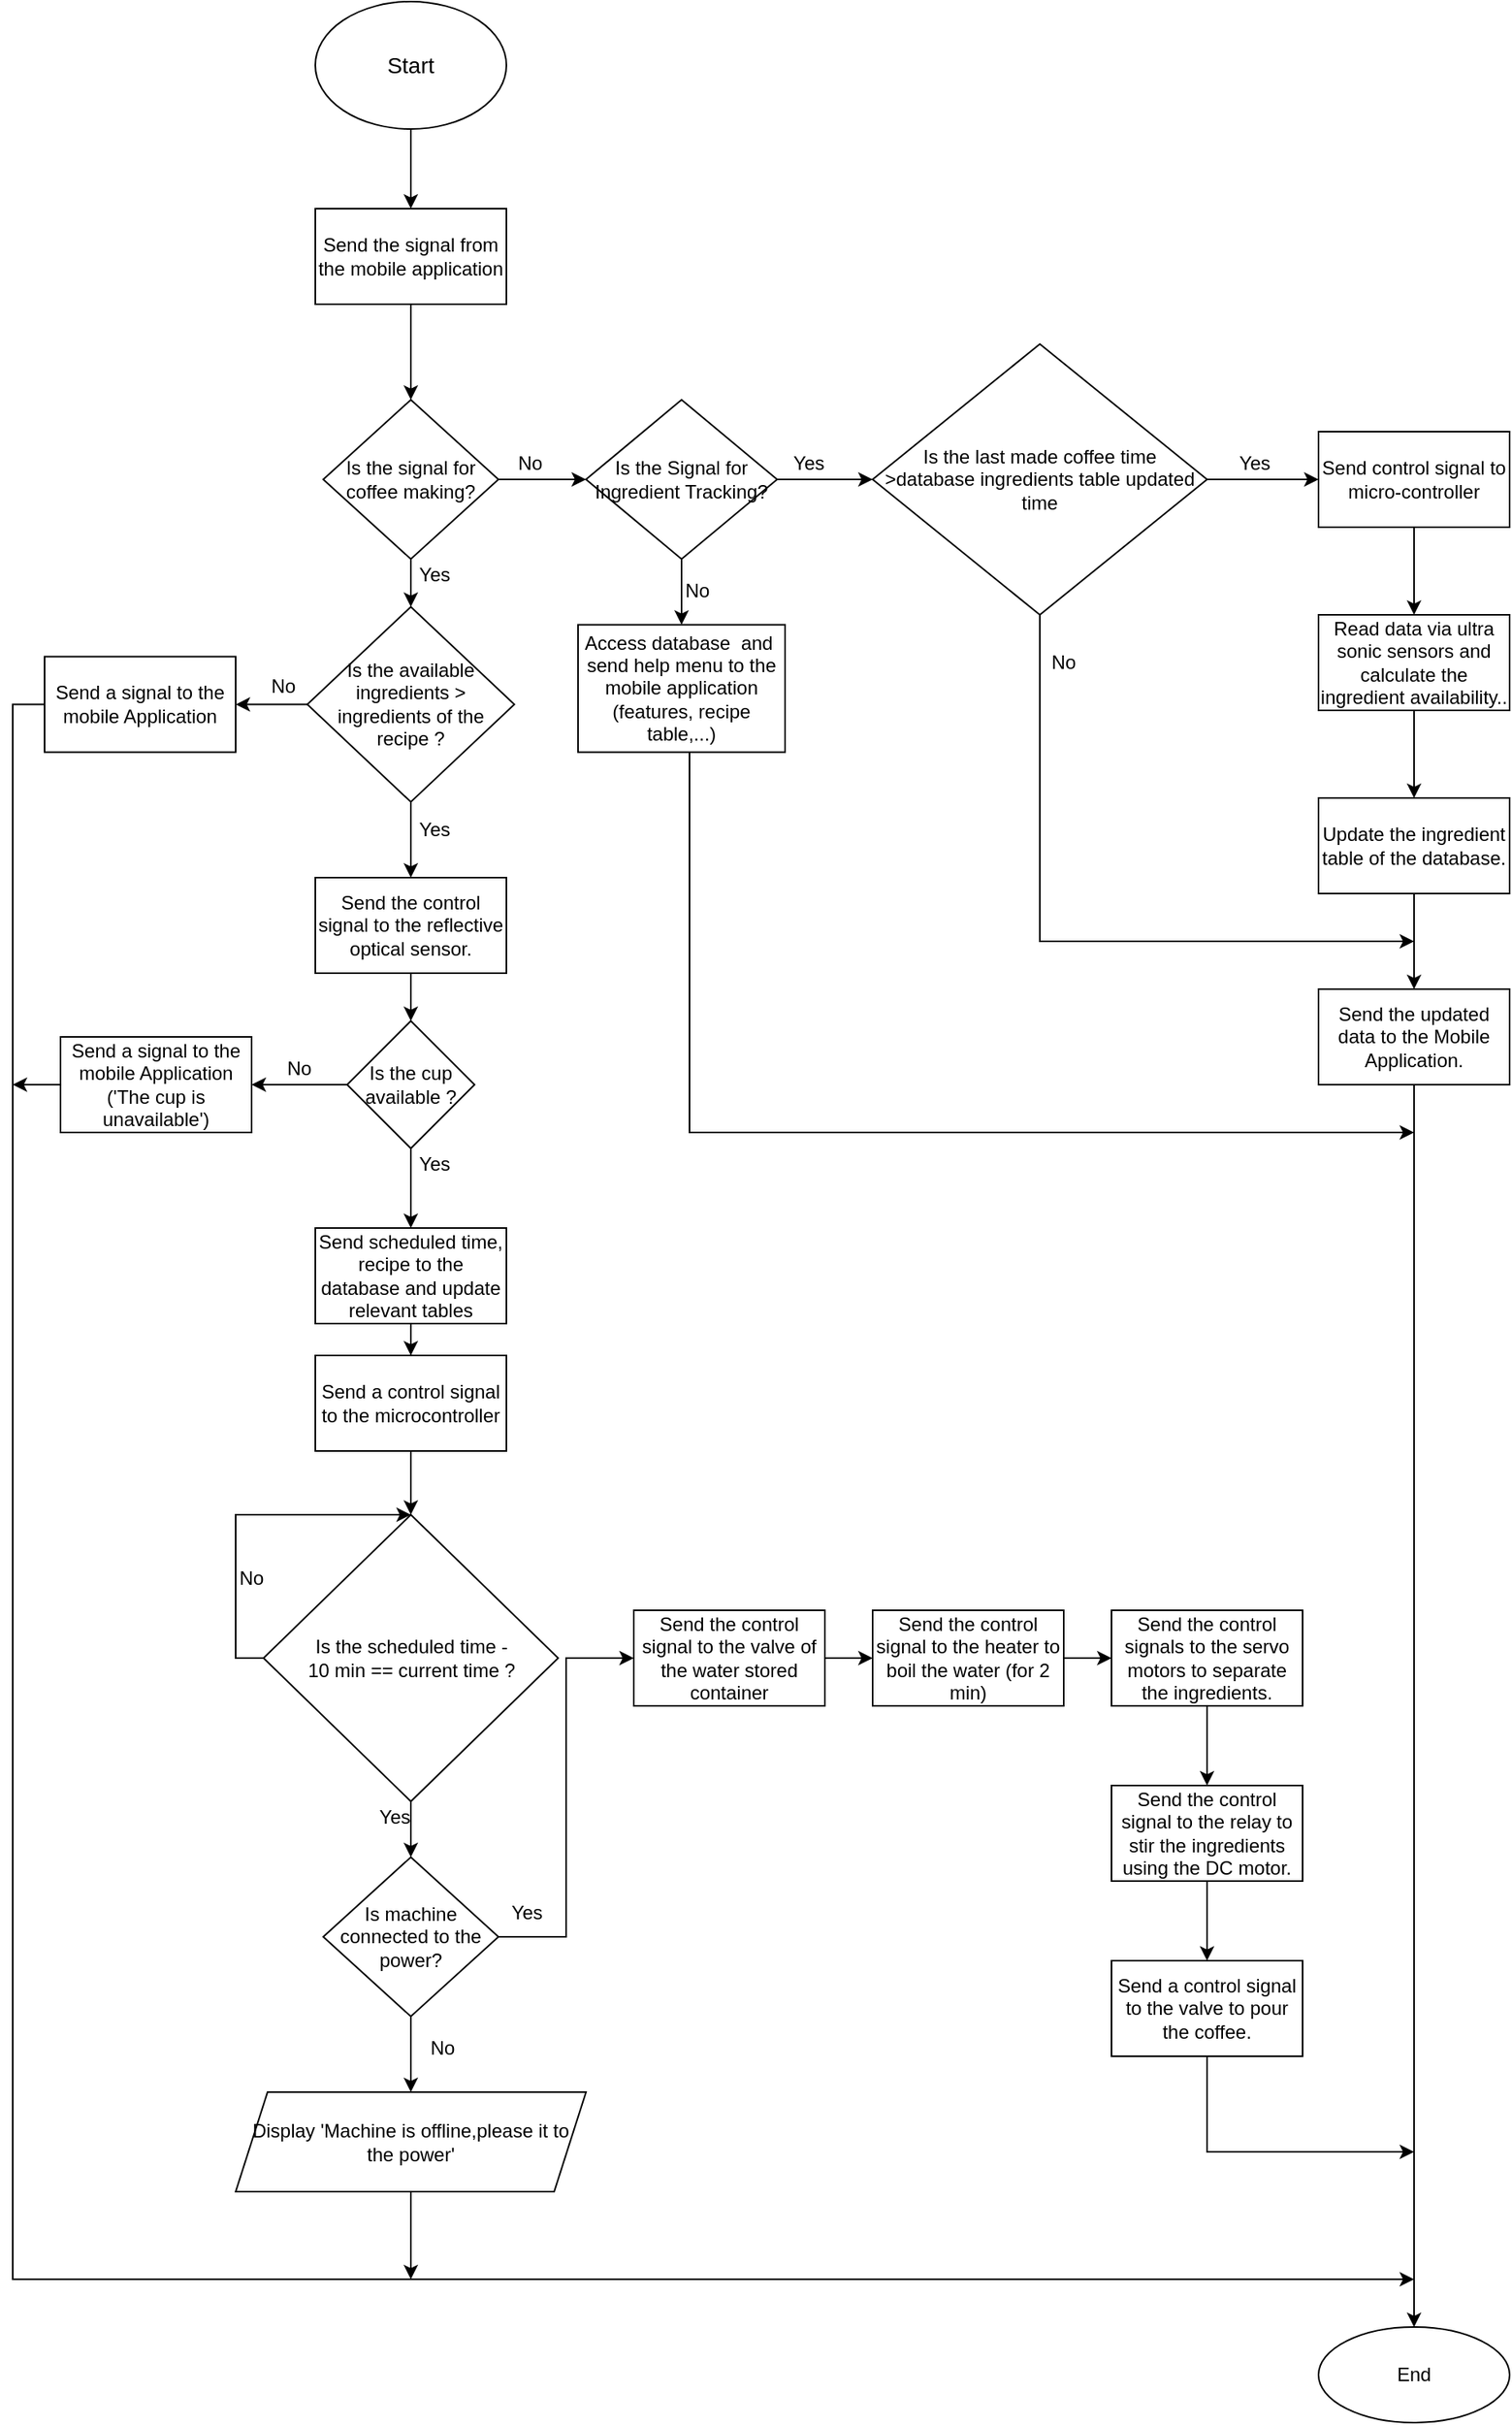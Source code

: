 <mxfile version="14.9.8" type="device"><diagram id="wZWZ_auY-8a6exWJtrAD" name="Page-1"><mxGraphModel dx="1038" dy="1624" grid="1" gridSize="10" guides="1" tooltips="1" connect="1" arrows="1" fold="1" page="1" pageScale="1" pageWidth="850" pageHeight="1100" math="0" shadow="0"><root><mxCell id="0"/><mxCell id="1" parent="0"/><mxCell id="b6nD60A77pPx2c3iy6p7-6" value="" style="edgeStyle=orthogonalEdgeStyle;rounded=0;orthogonalLoop=1;jettySize=auto;html=1;" parent="1" source="b6nD60A77pPx2c3iy6p7-4" target="b6nD60A77pPx2c3iy6p7-5" edge="1"><mxGeometry relative="1" as="geometry"/></mxCell><mxCell id="b6nD60A77pPx2c3iy6p7-4" value="&lt;font style=&quot;font-size: 14px&quot;&gt;Start&lt;/font&gt;" style="ellipse;whiteSpace=wrap;html=1;" parent="1" vertex="1"><mxGeometry x="350" y="-420" width="120" height="80" as="geometry"/></mxCell><mxCell id="b6nD60A77pPx2c3iy6p7-8" value="" style="edgeStyle=orthogonalEdgeStyle;rounded=0;orthogonalLoop=1;jettySize=auto;html=1;" parent="1" source="b6nD60A77pPx2c3iy6p7-5" target="b6nD60A77pPx2c3iy6p7-7" edge="1"><mxGeometry relative="1" as="geometry"/></mxCell><mxCell id="b6nD60A77pPx2c3iy6p7-5" value="Send the signal from the mobile application" style="whiteSpace=wrap;html=1;" parent="1" vertex="1"><mxGeometry x="350" y="-290" width="120" height="60" as="geometry"/></mxCell><mxCell id="b6nD60A77pPx2c3iy6p7-10" value="" style="edgeStyle=orthogonalEdgeStyle;rounded=0;orthogonalLoop=1;jettySize=auto;html=1;" parent="1" source="b6nD60A77pPx2c3iy6p7-7" target="b6nD60A77pPx2c3iy6p7-9" edge="1"><mxGeometry relative="1" as="geometry"/></mxCell><mxCell id="b6nD60A77pPx2c3iy6p7-64" value="" style="edgeStyle=orthogonalEdgeStyle;rounded=0;orthogonalLoop=1;jettySize=auto;html=1;" parent="1" source="b6nD60A77pPx2c3iy6p7-7" target="b6nD60A77pPx2c3iy6p7-63" edge="1"><mxGeometry relative="1" as="geometry"/></mxCell><mxCell id="b6nD60A77pPx2c3iy6p7-7" value="Is the signal for coffee making?" style="rhombus;whiteSpace=wrap;html=1;" parent="1" vertex="1"><mxGeometry x="355" y="-170" width="110" height="100" as="geometry"/></mxCell><mxCell id="b6nD60A77pPx2c3iy6p7-16" value="" style="edgeStyle=orthogonalEdgeStyle;rounded=0;orthogonalLoop=1;jettySize=auto;html=1;" parent="1" source="b6nD60A77pPx2c3iy6p7-9" target="b6nD60A77pPx2c3iy6p7-15" edge="1"><mxGeometry relative="1" as="geometry"/></mxCell><mxCell id="b6nD60A77pPx2c3iy6p7-34" value="" style="edgeStyle=orthogonalEdgeStyle;rounded=0;orthogonalLoop=1;jettySize=auto;html=1;" parent="1" source="b6nD60A77pPx2c3iy6p7-9" target="b6nD60A77pPx2c3iy6p7-33" edge="1"><mxGeometry relative="1" as="geometry"/></mxCell><mxCell id="b6nD60A77pPx2c3iy6p7-9" value="Is the Signal for Ingredient Tracking?" style="rhombus;whiteSpace=wrap;html=1;" parent="1" vertex="1"><mxGeometry x="520" y="-170" width="120" height="100" as="geometry"/></mxCell><mxCell id="b6nD60A77pPx2c3iy6p7-11" value="No" style="text;html=1;strokeColor=none;fillColor=none;align=center;verticalAlign=middle;whiteSpace=wrap;rounded=0;" parent="1" vertex="1"><mxGeometry x="465" y="-140" width="40" height="20" as="geometry"/></mxCell><mxCell id="b6nD60A77pPx2c3iy6p7-14" value="Yes" style="text;html=1;strokeColor=none;fillColor=none;align=center;verticalAlign=middle;whiteSpace=wrap;rounded=0;" parent="1" vertex="1"><mxGeometry x="640" y="-140" width="40" height="20" as="geometry"/></mxCell><mxCell id="b6nD60A77pPx2c3iy6p7-19" value="" style="edgeStyle=orthogonalEdgeStyle;rounded=0;orthogonalLoop=1;jettySize=auto;html=1;" parent="1" source="b6nD60A77pPx2c3iy6p7-15" target="b6nD60A77pPx2c3iy6p7-18" edge="1"><mxGeometry relative="1" as="geometry"/></mxCell><mxCell id="b6nD60A77pPx2c3iy6p7-29" value="" style="edgeStyle=orthogonalEdgeStyle;rounded=0;orthogonalLoop=1;jettySize=auto;html=1;" parent="1" source="b6nD60A77pPx2c3iy6p7-15" edge="1"><mxGeometry relative="1" as="geometry"><mxPoint x="1040" y="170" as="targetPoint"/><Array as="points"><mxPoint x="805" y="170"/></Array></mxGeometry></mxCell><mxCell id="b6nD60A77pPx2c3iy6p7-15" value="&lt;div&gt;Is the last made coffee time&lt;/div&gt;&lt;div&gt; &amp;gt;database ingredients table updated time&lt;/div&gt;" style="rhombus;whiteSpace=wrap;html=1;" parent="1" vertex="1"><mxGeometry x="700" y="-205" width="210" height="170" as="geometry"/></mxCell><mxCell id="b6nD60A77pPx2c3iy6p7-22" value="" style="edgeStyle=orthogonalEdgeStyle;rounded=0;orthogonalLoop=1;jettySize=auto;html=1;" parent="1" source="b6nD60A77pPx2c3iy6p7-18" target="b6nD60A77pPx2c3iy6p7-21" edge="1"><mxGeometry relative="1" as="geometry"/></mxCell><mxCell id="b6nD60A77pPx2c3iy6p7-18" value="Send control signal to micro-controller" style="whiteSpace=wrap;html=1;" parent="1" vertex="1"><mxGeometry x="980" y="-150" width="120" height="60" as="geometry"/></mxCell><mxCell id="b6nD60A77pPx2c3iy6p7-20" value="Yes" style="text;html=1;strokeColor=none;fillColor=none;align=center;verticalAlign=middle;whiteSpace=wrap;rounded=0;" parent="1" vertex="1"><mxGeometry x="920" y="-140" width="40" height="20" as="geometry"/></mxCell><mxCell id="b6nD60A77pPx2c3iy6p7-24" value="" style="edgeStyle=orthogonalEdgeStyle;rounded=0;orthogonalLoop=1;jettySize=auto;html=1;" parent="1" source="b6nD60A77pPx2c3iy6p7-21" target="b6nD60A77pPx2c3iy6p7-23" edge="1"><mxGeometry relative="1" as="geometry"/></mxCell><mxCell id="b6nD60A77pPx2c3iy6p7-21" value="Read data via ultra sonic sensors and calculate the ingredient availability.." style="whiteSpace=wrap;html=1;" parent="1" vertex="1"><mxGeometry x="980" y="-35" width="120" height="60" as="geometry"/></mxCell><mxCell id="b6nD60A77pPx2c3iy6p7-27" value="" style="edgeStyle=orthogonalEdgeStyle;rounded=0;orthogonalLoop=1;jettySize=auto;html=1;" parent="1" source="b6nD60A77pPx2c3iy6p7-23" target="b6nD60A77pPx2c3iy6p7-26" edge="1"><mxGeometry relative="1" as="geometry"/></mxCell><mxCell id="b6nD60A77pPx2c3iy6p7-23" value="Update the ingredient table of the database." style="whiteSpace=wrap;html=1;" parent="1" vertex="1"><mxGeometry x="980" y="80" width="120" height="60" as="geometry"/></mxCell><mxCell id="b6nD60A77pPx2c3iy6p7-142" value="" style="edgeStyle=orthogonalEdgeStyle;rounded=0;orthogonalLoop=1;jettySize=auto;html=1;" parent="1" source="b6nD60A77pPx2c3iy6p7-26" edge="1"><mxGeometry relative="1" as="geometry"><mxPoint x="1040" y="1040" as="targetPoint"/></mxGeometry></mxCell><mxCell id="b6nD60A77pPx2c3iy6p7-26" value="Send the updated data to the Mobile Application." style="whiteSpace=wrap;html=1;" parent="1" vertex="1"><mxGeometry x="980" y="200" width="120" height="60" as="geometry"/></mxCell><mxCell id="b6nD60A77pPx2c3iy6p7-30" value="No" style="text;html=1;strokeColor=none;fillColor=none;align=center;verticalAlign=middle;whiteSpace=wrap;rounded=0;" parent="1" vertex="1"><mxGeometry x="800" y="-15" width="40" height="20" as="geometry"/></mxCell><mxCell id="b6nD60A77pPx2c3iy6p7-144" value="" style="edgeStyle=orthogonalEdgeStyle;rounded=0;orthogonalLoop=1;jettySize=auto;html=1;" parent="1" source="b6nD60A77pPx2c3iy6p7-33" edge="1"><mxGeometry relative="1" as="geometry"><mxPoint x="1040" y="290" as="targetPoint"/><Array as="points"><mxPoint x="585" y="290"/><mxPoint x="1040" y="290"/></Array></mxGeometry></mxCell><mxCell id="b6nD60A77pPx2c3iy6p7-33" value="Access database&amp;nbsp; and&amp;nbsp; send help menu to the mobile application (features, recipe table,...)" style="whiteSpace=wrap;html=1;" parent="1" vertex="1"><mxGeometry x="515" y="-28.75" width="130" height="80" as="geometry"/></mxCell><mxCell id="b6nD60A77pPx2c3iy6p7-35" value="No" style="text;html=1;strokeColor=none;fillColor=none;align=center;verticalAlign=middle;whiteSpace=wrap;rounded=0;" parent="1" vertex="1"><mxGeometry x="570" y="-60" width="40" height="20" as="geometry"/></mxCell><mxCell id="b6nD60A77pPx2c3iy6p7-40" value="Yes" style="text;html=1;strokeColor=none;fillColor=none;align=center;verticalAlign=middle;whiteSpace=wrap;rounded=0;" parent="1" vertex="1"><mxGeometry x="405" y="-70" width="40" height="20" as="geometry"/></mxCell><mxCell id="b6nD60A77pPx2c3iy6p7-91" value="" style="edgeStyle=orthogonalEdgeStyle;rounded=0;orthogonalLoop=1;jettySize=auto;html=1;" parent="1" source="b6nD60A77pPx2c3iy6p7-63" target="b6nD60A77pPx2c3iy6p7-90" edge="1"><mxGeometry relative="1" as="geometry"/></mxCell><mxCell id="b6nD60A77pPx2c3iy6p7-129" value="" style="edgeStyle=orthogonalEdgeStyle;rounded=0;orthogonalLoop=1;jettySize=auto;html=1;" parent="1" source="b6nD60A77pPx2c3iy6p7-63" target="b6nD60A77pPx2c3iy6p7-128" edge="1"><mxGeometry relative="1" as="geometry"/></mxCell><mxCell id="b6nD60A77pPx2c3iy6p7-63" value="Is the available ingredients &amp;gt; ingredients of the recipe ?" style="rhombus;whiteSpace=wrap;html=1;" parent="1" vertex="1"><mxGeometry x="345" y="-40" width="130" height="122.5" as="geometry"/></mxCell><mxCell id="b6nD60A77pPx2c3iy6p7-72" value="" style="edgeStyle=orthogonalEdgeStyle;rounded=0;orthogonalLoop=1;jettySize=auto;html=1;exitX=0;exitY=0.5;exitDx=0;exitDy=0;" parent="1" source="b6nD60A77pPx2c3iy6p7-113" edge="1"><mxGeometry relative="1" as="geometry"><mxPoint x="410" y="530" as="targetPoint"/><Array as="points"><mxPoint x="300" y="620"/><mxPoint x="300" y="530"/></Array><mxPoint x="335" y="620" as="sourcePoint"/></mxGeometry></mxCell><mxCell id="b6nD60A77pPx2c3iy6p7-87" value="Yes" style="text;html=1;strokeColor=none;fillColor=none;align=center;verticalAlign=middle;whiteSpace=wrap;rounded=0;" parent="1" vertex="1"><mxGeometry x="405" y="300" width="40" height="20" as="geometry"/></mxCell><mxCell id="b6nD60A77pPx2c3iy6p7-136" value="" style="edgeStyle=orthogonalEdgeStyle;rounded=0;orthogonalLoop=1;jettySize=auto;html=1;" parent="1" source="b6nD60A77pPx2c3iy6p7-90" edge="1"><mxGeometry relative="1" as="geometry"><mxPoint x="1040" y="1010" as="targetPoint"/><Array as="points"><mxPoint x="160" y="21"/><mxPoint x="160" y="1010"/><mxPoint x="1040" y="1010"/></Array></mxGeometry></mxCell><mxCell id="b6nD60A77pPx2c3iy6p7-90" value="Send a signal to the mobile Application" style="whiteSpace=wrap;html=1;" parent="1" vertex="1"><mxGeometry x="180" y="-8.75" width="120" height="60" as="geometry"/></mxCell><mxCell id="b6nD60A77pPx2c3iy6p7-92" value="No" style="text;html=1;strokeColor=none;fillColor=none;align=center;verticalAlign=middle;whiteSpace=wrap;rounded=0;" parent="1" vertex="1"><mxGeometry x="310" width="40" height="20" as="geometry"/></mxCell><mxCell id="b6nD60A77pPx2c3iy6p7-102" value="" style="edgeStyle=orthogonalEdgeStyle;rounded=0;orthogonalLoop=1;jettySize=auto;html=1;" parent="1" source="b6nD60A77pPx2c3iy6p7-103" target="b6nD60A77pPx2c3iy6p7-106" edge="1"><mxGeometry relative="1" as="geometry"/></mxCell><mxCell id="b6nD60A77pPx2c3iy6p7-125" value="" style="edgeStyle=orthogonalEdgeStyle;rounded=0;orthogonalLoop=1;jettySize=auto;html=1;" parent="1" source="b6nD60A77pPx2c3iy6p7-103" target="b6nD60A77pPx2c3iy6p7-109" edge="1"><mxGeometry relative="1" as="geometry"/></mxCell><mxCell id="b6nD60A77pPx2c3iy6p7-103" value="Is the cup available ?" style="rhombus;whiteSpace=wrap;html=1;" parent="1" vertex="1"><mxGeometry x="370" y="220" width="80" height="80" as="geometry"/></mxCell><mxCell id="b6nD60A77pPx2c3iy6p7-150" value="" style="edgeStyle=orthogonalEdgeStyle;rounded=0;orthogonalLoop=1;jettySize=auto;html=1;" parent="1" source="b6nD60A77pPx2c3iy6p7-104" edge="1"><mxGeometry relative="1" as="geometry"><mxPoint x="1040" y="930" as="targetPoint"/><Array as="points"><mxPoint x="910" y="930"/></Array></mxGeometry></mxCell><mxCell id="b6nD60A77pPx2c3iy6p7-104" value="Send a control signal to the valve to pour the coffee." style="whiteSpace=wrap;html=1;" parent="1" vertex="1"><mxGeometry x="850" y="810" width="120" height="60" as="geometry"/></mxCell><mxCell id="b6nD60A77pPx2c3iy6p7-105" value="No" style="text;html=1;strokeColor=none;fillColor=none;align=center;verticalAlign=middle;whiteSpace=wrap;rounded=0;" parent="1" vertex="1"><mxGeometry x="320" y="240" width="40" height="20" as="geometry"/></mxCell><mxCell id="b6nD60A77pPx2c3iy6p7-138" value="" style="edgeStyle=orthogonalEdgeStyle;rounded=0;orthogonalLoop=1;jettySize=auto;html=1;" parent="1" source="b6nD60A77pPx2c3iy6p7-106" edge="1"><mxGeometry relative="1" as="geometry"><mxPoint x="160" y="260" as="targetPoint"/></mxGeometry></mxCell><mxCell id="b6nD60A77pPx2c3iy6p7-106" value="&lt;div&gt;Send a signal to the mobile Application&lt;/div&gt;&lt;div&gt;('The cup is unavailable')&lt;br&gt;&lt;/div&gt;" style="whiteSpace=wrap;html=1;" parent="1" vertex="1"><mxGeometry x="190" y="230" width="120" height="60" as="geometry"/></mxCell><mxCell id="b6nD60A77pPx2c3iy6p7-108" value="" style="edgeStyle=orthogonalEdgeStyle;rounded=0;orthogonalLoop=1;jettySize=auto;html=1;" parent="1" source="b6nD60A77pPx2c3iy6p7-109" target="b6nD60A77pPx2c3iy6p7-111" edge="1"><mxGeometry relative="1" as="geometry"/></mxCell><mxCell id="b6nD60A77pPx2c3iy6p7-109" value="Send scheduled time, recipe to the database and update relevant tables" style="whiteSpace=wrap;html=1;" parent="1" vertex="1"><mxGeometry x="350" y="350" width="120" height="60" as="geometry"/></mxCell><mxCell id="b6nD60A77pPx2c3iy6p7-110" value="" style="edgeStyle=orthogonalEdgeStyle;rounded=0;orthogonalLoop=1;jettySize=auto;html=1;" parent="1" source="b6nD60A77pPx2c3iy6p7-111" target="b6nD60A77pPx2c3iy6p7-113" edge="1"><mxGeometry relative="1" as="geometry"/></mxCell><mxCell id="b6nD60A77pPx2c3iy6p7-111" value="Send a control signal to the microcontroller" style="whiteSpace=wrap;html=1;" parent="1" vertex="1"><mxGeometry x="350" y="430" width="120" height="60" as="geometry"/></mxCell><mxCell id="HlUq7J2xlEwSwo_FzvQI-6" value="" style="edgeStyle=orthogonalEdgeStyle;rounded=0;orthogonalLoop=1;jettySize=auto;html=1;" edge="1" parent="1" source="b6nD60A77pPx2c3iy6p7-113" target="HlUq7J2xlEwSwo_FzvQI-2"><mxGeometry relative="1" as="geometry"/></mxCell><mxCell id="b6nD60A77pPx2c3iy6p7-113" value="&lt;div&gt;Is the scheduled time - &lt;br&gt;&lt;/div&gt;&lt;div&gt;10 min == current time ?&lt;/div&gt;" style="rhombus;whiteSpace=wrap;html=1;" parent="1" vertex="1"><mxGeometry x="317.5" y="530" width="185" height="180" as="geometry"/></mxCell><mxCell id="b6nD60A77pPx2c3iy6p7-114" value="" style="edgeStyle=orthogonalEdgeStyle;rounded=0;orthogonalLoop=1;jettySize=auto;html=1;" parent="1" source="b6nD60A77pPx2c3iy6p7-115" target="b6nD60A77pPx2c3iy6p7-117" edge="1"><mxGeometry relative="1" as="geometry"/></mxCell><mxCell id="b6nD60A77pPx2c3iy6p7-115" value="Send the control signal to the valve of the water stored container " style="whiteSpace=wrap;html=1;" parent="1" vertex="1"><mxGeometry x="550" y="590" width="120" height="60" as="geometry"/></mxCell><mxCell id="b6nD60A77pPx2c3iy6p7-116" value="" style="edgeStyle=orthogonalEdgeStyle;rounded=0;orthogonalLoop=1;jettySize=auto;html=1;" parent="1" source="b6nD60A77pPx2c3iy6p7-117" target="b6nD60A77pPx2c3iy6p7-120" edge="1"><mxGeometry relative="1" as="geometry"/></mxCell><mxCell id="b6nD60A77pPx2c3iy6p7-117" value="Send the control signal to the heater to boil the water (for 2 min)" style="whiteSpace=wrap;html=1;" parent="1" vertex="1"><mxGeometry x="700" y="590" width="120" height="60" as="geometry"/></mxCell><mxCell id="b6nD60A77pPx2c3iy6p7-118" value="Yes" style="text;html=1;strokeColor=none;fillColor=none;align=center;verticalAlign=middle;whiteSpace=wrap;rounded=0;" parent="1" vertex="1"><mxGeometry x="462.5" y="770" width="40" height="20" as="geometry"/></mxCell><mxCell id="b6nD60A77pPx2c3iy6p7-145" value="" style="edgeStyle=orthogonalEdgeStyle;rounded=0;orthogonalLoop=1;jettySize=auto;html=1;" parent="1" source="b6nD60A77pPx2c3iy6p7-120" target="b6nD60A77pPx2c3iy6p7-122" edge="1"><mxGeometry relative="1" as="geometry"/></mxCell><mxCell id="b6nD60A77pPx2c3iy6p7-120" value="Send the control signals to the servo motors to separate the ingredients." style="whiteSpace=wrap;html=1;" parent="1" vertex="1"><mxGeometry x="850" y="590" width="120" height="60" as="geometry"/></mxCell><mxCell id="b6nD60A77pPx2c3iy6p7-146" value="" style="edgeStyle=orthogonalEdgeStyle;rounded=0;orthogonalLoop=1;jettySize=auto;html=1;" parent="1" source="b6nD60A77pPx2c3iy6p7-122" target="b6nD60A77pPx2c3iy6p7-104" edge="1"><mxGeometry relative="1" as="geometry"/></mxCell><mxCell id="b6nD60A77pPx2c3iy6p7-122" value="Send the control signal to the relay to stir the ingredients using the DC motor." style="whiteSpace=wrap;html=1;" parent="1" vertex="1"><mxGeometry x="850" y="700" width="120" height="60" as="geometry"/></mxCell><mxCell id="b6nD60A77pPx2c3iy6p7-127" value="Yes" style="text;html=1;strokeColor=none;fillColor=none;align=center;verticalAlign=middle;whiteSpace=wrap;rounded=0;" parent="1" vertex="1"><mxGeometry x="405" y="90" width="40" height="20" as="geometry"/></mxCell><mxCell id="b6nD60A77pPx2c3iy6p7-130" value="" style="edgeStyle=orthogonalEdgeStyle;rounded=0;orthogonalLoop=1;jettySize=auto;html=1;" parent="1" source="b6nD60A77pPx2c3iy6p7-128" target="b6nD60A77pPx2c3iy6p7-103" edge="1"><mxGeometry relative="1" as="geometry"/></mxCell><mxCell id="b6nD60A77pPx2c3iy6p7-128" value="Send the control signal to the reflective optical sensor." style="whiteSpace=wrap;html=1;" parent="1" vertex="1"><mxGeometry x="350" y="130" width="120" height="60" as="geometry"/></mxCell><mxCell id="b6nD60A77pPx2c3iy6p7-131" value="No" style="text;html=1;strokeColor=none;fillColor=none;align=center;verticalAlign=middle;whiteSpace=wrap;rounded=0;" parent="1" vertex="1"><mxGeometry x="290" y="560" width="40" height="20" as="geometry"/></mxCell><mxCell id="b6nD60A77pPx2c3iy6p7-133" value="End" style="ellipse;whiteSpace=wrap;html=1;" parent="1" vertex="1"><mxGeometry x="980" y="1040" width="120" height="60" as="geometry"/></mxCell><mxCell id="HlUq7J2xlEwSwo_FzvQI-1" value="" style="edgeStyle=orthogonalEdgeStyle;rounded=0;orthogonalLoop=1;jettySize=auto;html=1;" edge="1" parent="1" source="HlUq7J2xlEwSwo_FzvQI-2" target="HlUq7J2xlEwSwo_FzvQI-5"><mxGeometry relative="1" as="geometry"/></mxCell><mxCell id="HlUq7J2xlEwSwo_FzvQI-9" value="" style="edgeStyle=orthogonalEdgeStyle;rounded=0;orthogonalLoop=1;jettySize=auto;html=1;entryX=0;entryY=0.5;entryDx=0;entryDy=0;" edge="1" parent="1" source="HlUq7J2xlEwSwo_FzvQI-2" target="b6nD60A77pPx2c3iy6p7-115"><mxGeometry relative="1" as="geometry"><mxPoint x="540" y="795" as="targetPoint"/></mxGeometry></mxCell><mxCell id="HlUq7J2xlEwSwo_FzvQI-2" value="Is machine connected to the power?" style="rhombus;whiteSpace=wrap;html=1;strokeWidth=1;" vertex="1" parent="1"><mxGeometry x="355" y="745" width="110" height="100" as="geometry"/></mxCell><mxCell id="HlUq7J2xlEwSwo_FzvQI-3" value="Yes" style="text;html=1;strokeColor=none;fillColor=none;align=center;verticalAlign=middle;whiteSpace=wrap;rounded=0;" vertex="1" parent="1"><mxGeometry x="380" y="710" width="40" height="20" as="geometry"/></mxCell><mxCell id="HlUq7J2xlEwSwo_FzvQI-4" value="No" style="text;html=1;strokeColor=none;fillColor=none;align=center;verticalAlign=middle;whiteSpace=wrap;rounded=0;" vertex="1" parent="1"><mxGeometry x="410" y="855" width="40" height="20" as="geometry"/></mxCell><mxCell id="HlUq7J2xlEwSwo_FzvQI-11" value="" style="edgeStyle=orthogonalEdgeStyle;rounded=0;orthogonalLoop=1;jettySize=auto;html=1;" edge="1" parent="1" source="HlUq7J2xlEwSwo_FzvQI-5"><mxGeometry relative="1" as="geometry"><mxPoint x="410" y="1010" as="targetPoint"/></mxGeometry></mxCell><mxCell id="HlUq7J2xlEwSwo_FzvQI-5" value="Display 'Machine is offline,please it to the power'" style="shape=parallelogram;perimeter=parallelogramPerimeter;whiteSpace=wrap;html=1;fixedSize=1;strokeWidth=1;" vertex="1" parent="1"><mxGeometry x="300" y="892.5" width="220" height="62.5" as="geometry"/></mxCell></root></mxGraphModel></diagram></mxfile>
